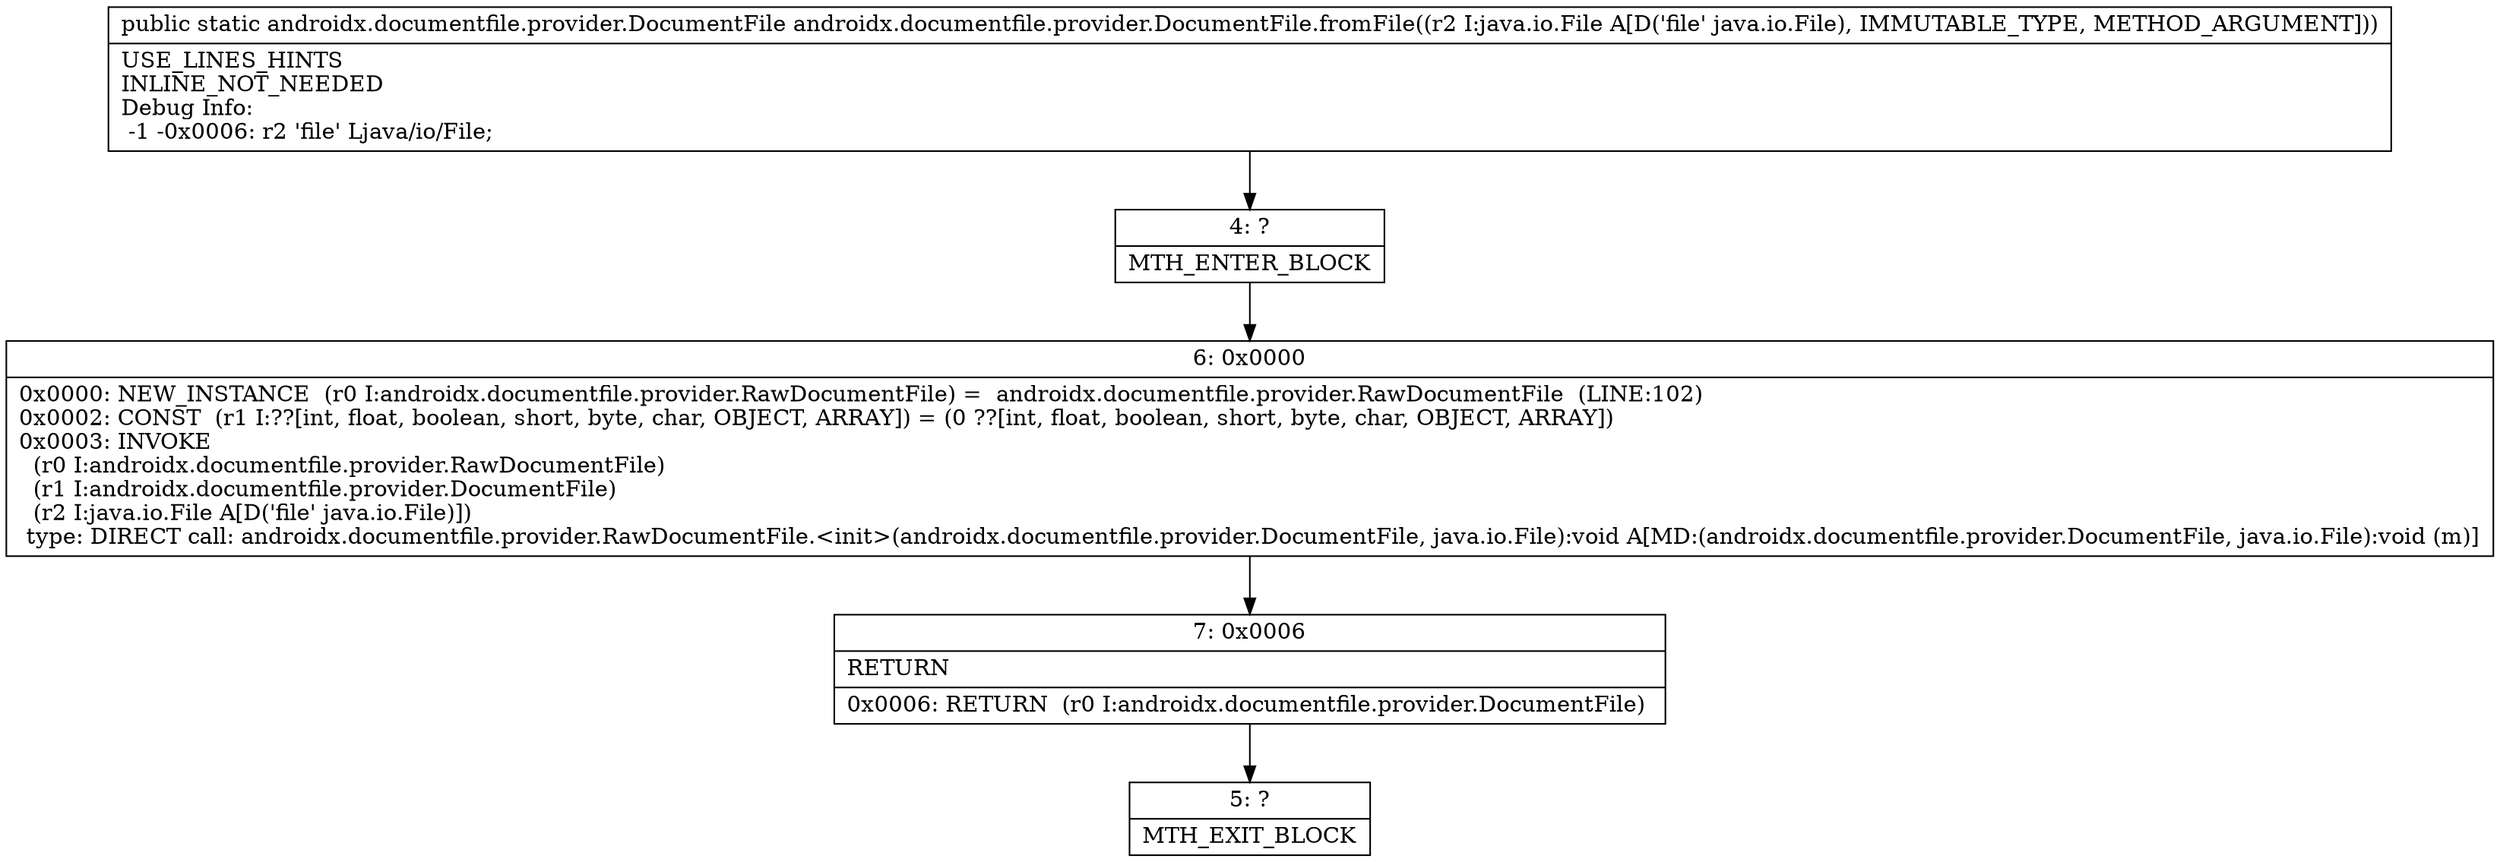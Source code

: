 digraph "CFG forandroidx.documentfile.provider.DocumentFile.fromFile(Ljava\/io\/File;)Landroidx\/documentfile\/provider\/DocumentFile;" {
Node_4 [shape=record,label="{4\:\ ?|MTH_ENTER_BLOCK\l}"];
Node_6 [shape=record,label="{6\:\ 0x0000|0x0000: NEW_INSTANCE  (r0 I:androidx.documentfile.provider.RawDocumentFile) =  androidx.documentfile.provider.RawDocumentFile  (LINE:102)\l0x0002: CONST  (r1 I:??[int, float, boolean, short, byte, char, OBJECT, ARRAY]) = (0 ??[int, float, boolean, short, byte, char, OBJECT, ARRAY]) \l0x0003: INVOKE  \l  (r0 I:androidx.documentfile.provider.RawDocumentFile)\l  (r1 I:androidx.documentfile.provider.DocumentFile)\l  (r2 I:java.io.File A[D('file' java.io.File)])\l type: DIRECT call: androidx.documentfile.provider.RawDocumentFile.\<init\>(androidx.documentfile.provider.DocumentFile, java.io.File):void A[MD:(androidx.documentfile.provider.DocumentFile, java.io.File):void (m)]\l}"];
Node_7 [shape=record,label="{7\:\ 0x0006|RETURN\l|0x0006: RETURN  (r0 I:androidx.documentfile.provider.DocumentFile) \l}"];
Node_5 [shape=record,label="{5\:\ ?|MTH_EXIT_BLOCK\l}"];
MethodNode[shape=record,label="{public static androidx.documentfile.provider.DocumentFile androidx.documentfile.provider.DocumentFile.fromFile((r2 I:java.io.File A[D('file' java.io.File), IMMUTABLE_TYPE, METHOD_ARGUMENT]))  | USE_LINES_HINTS\lINLINE_NOT_NEEDED\lDebug Info:\l  \-1 \-0x0006: r2 'file' Ljava\/io\/File;\l}"];
MethodNode -> Node_4;Node_4 -> Node_6;
Node_6 -> Node_7;
Node_7 -> Node_5;
}

